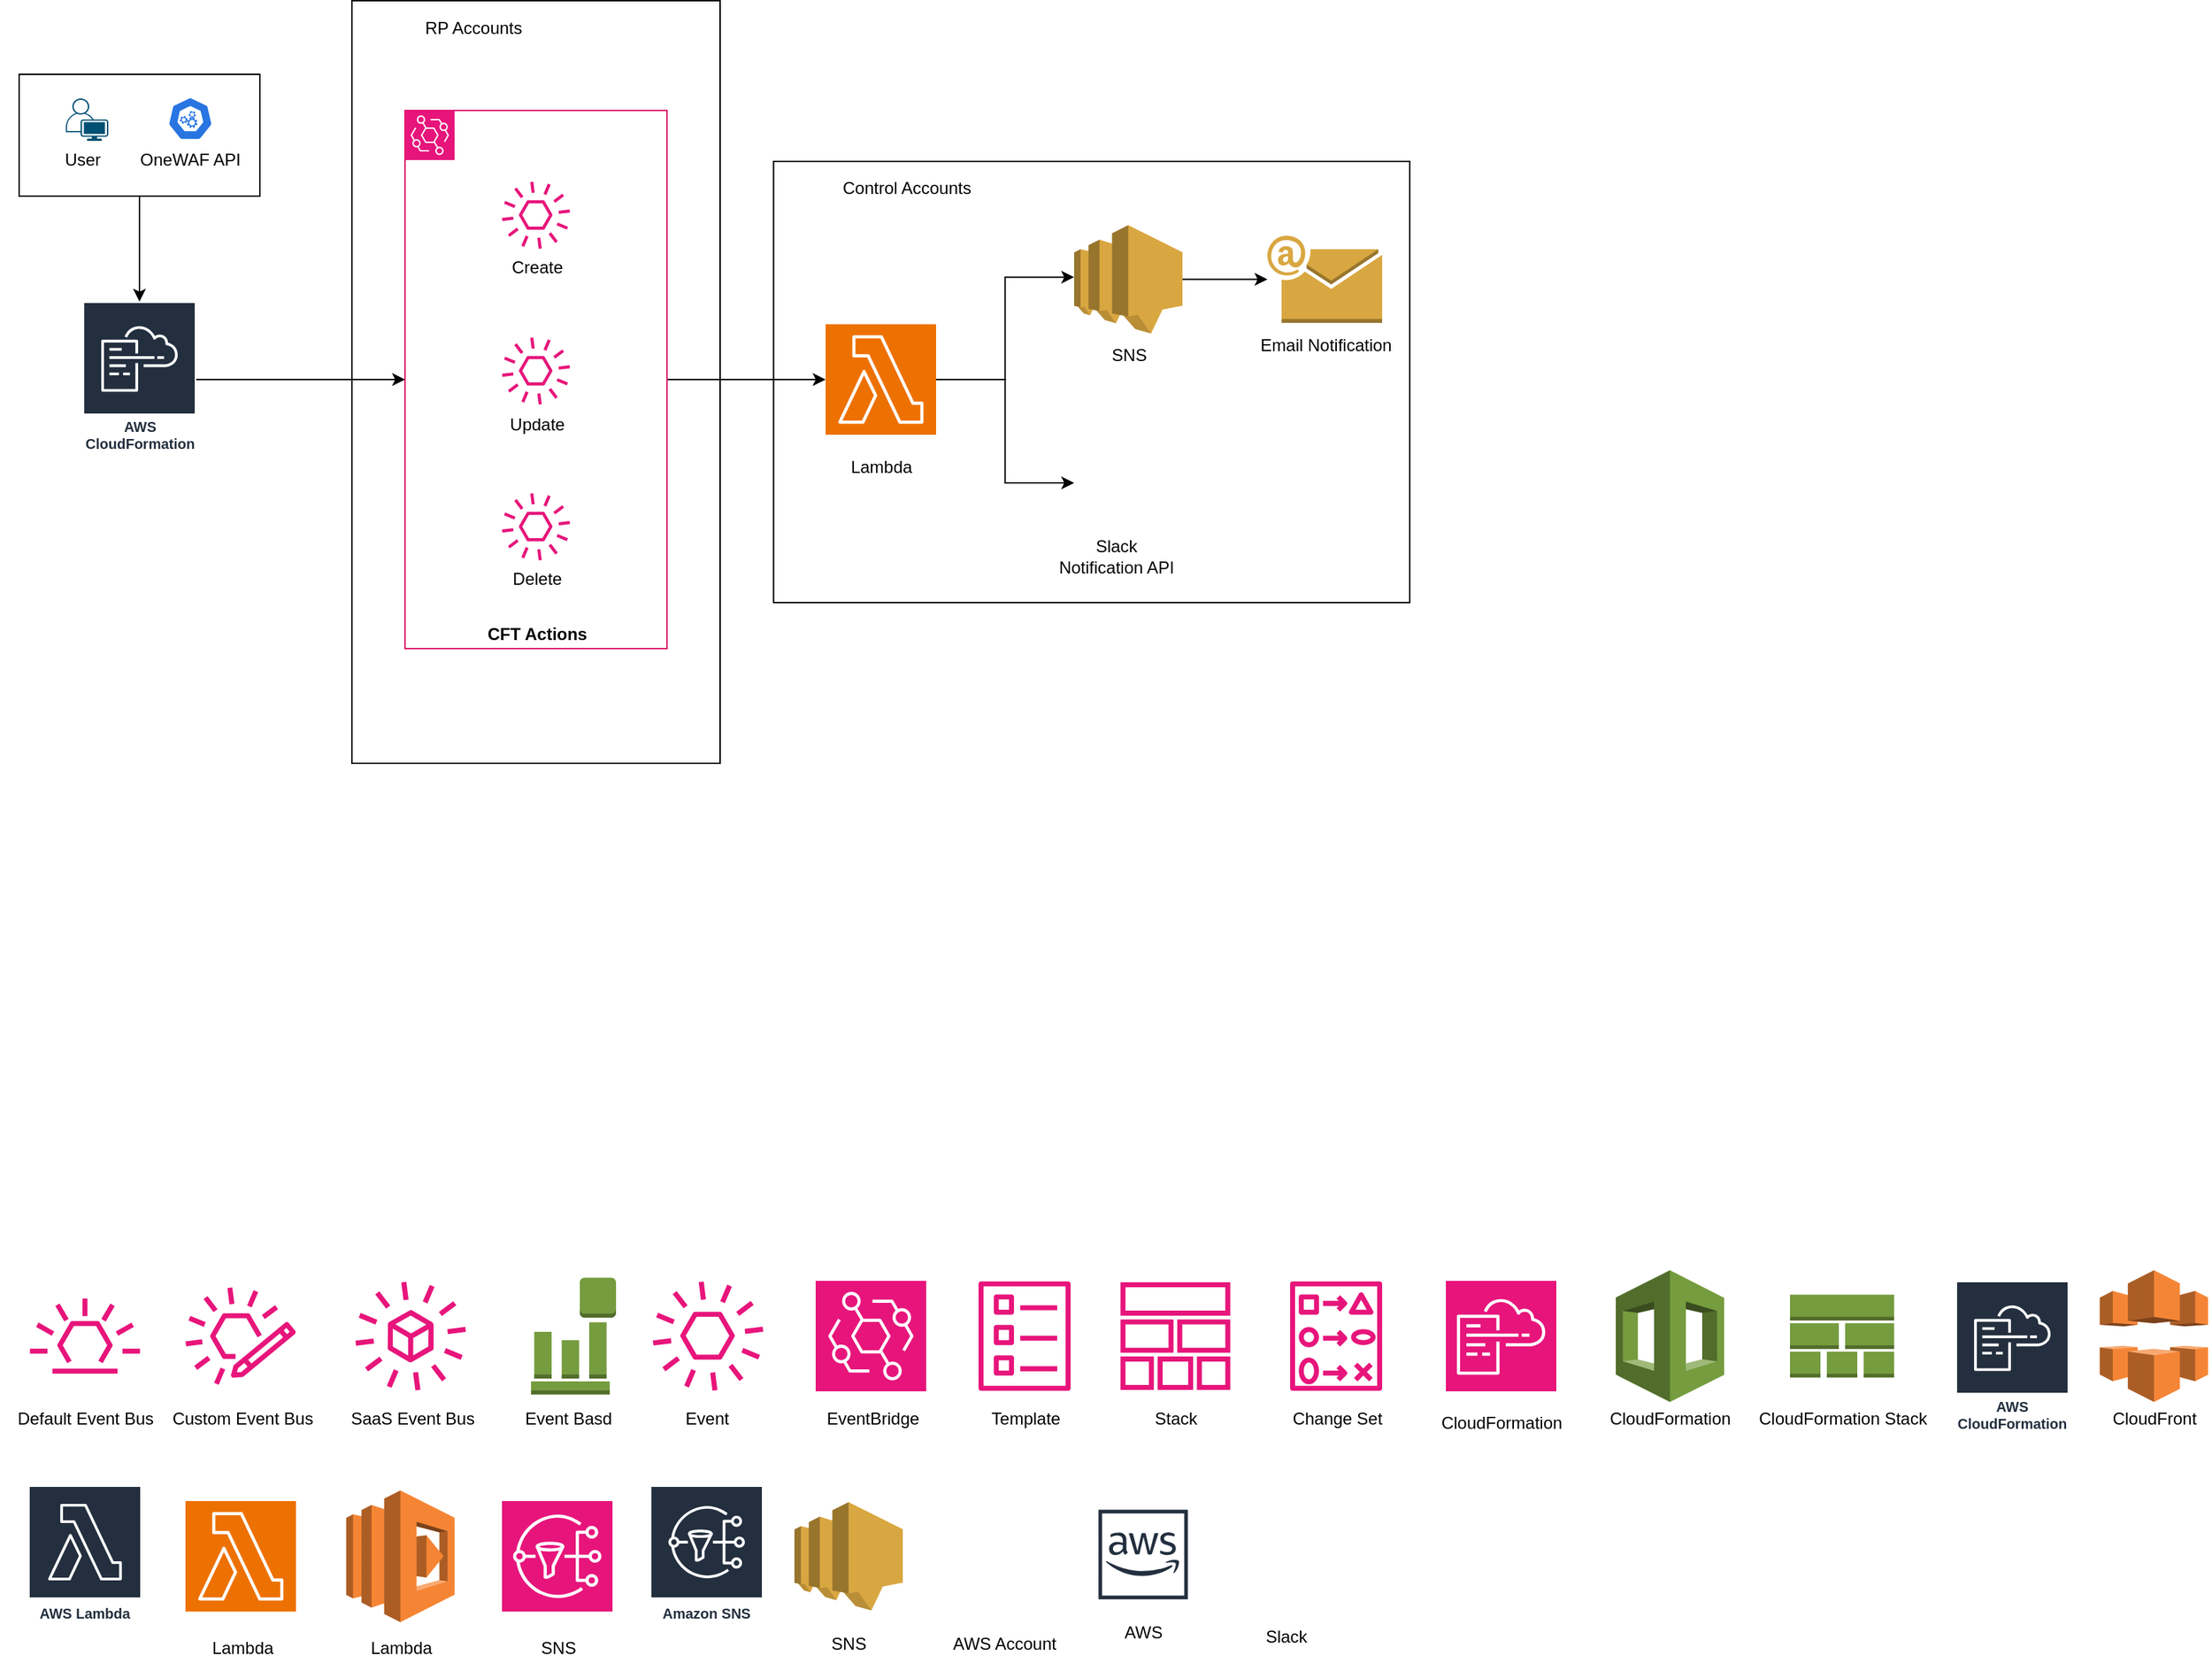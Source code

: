 <mxfile version="24.7.17">
  <diagram name="Page-1" id="pODtzUWD9CLKSf4hPoLl">
    <mxGraphModel dx="1290" dy="669" grid="0" gridSize="10" guides="1" tooltips="1" connect="1" arrows="1" fold="1" page="0" pageScale="1" pageWidth="827" pageHeight="1169" math="0" shadow="0">
      <root>
        <mxCell id="0" />
        <mxCell id="1" parent="0" />
        <mxCell id="toC7UqOdxZhEhmuAqW2X-10" value="" style="rounded=0;whiteSpace=wrap;html=1;fillColor=none;" vertex="1" parent="1">
          <mxGeometry x="555.25" y="255" width="449.25" height="311.5" as="geometry" />
        </mxCell>
        <mxCell id="TB_07p6LVVapa8v_k8lO-84" value="" style="edgeStyle=orthogonalEdgeStyle;rounded=0;orthogonalLoop=1;jettySize=auto;html=1;" parent="1" source="TB_07p6LVVapa8v_k8lO-83" target="TB_07p6LVVapa8v_k8lO-34" edge="1">
          <mxGeometry relative="1" as="geometry">
            <mxPoint x="62.5" y="370.351" as="targetPoint" />
          </mxGeometry>
        </mxCell>
        <mxCell id="TB_07p6LVVapa8v_k8lO-83" value="" style="rounded=0;whiteSpace=wrap;html=1;fillColor=none;" parent="1" vertex="1">
          <mxGeometry x="22.5" y="193.5" width="170" height="86" as="geometry" />
        </mxCell>
        <mxCell id="TB_07p6LVVapa8v_k8lO-71" value="" style="rounded=0;whiteSpace=wrap;html=1;fillColor=none;" parent="1" vertex="1">
          <mxGeometry x="257.5" y="141.5" width="260" height="538.5" as="geometry" />
        </mxCell>
        <mxCell id="TB_07p6LVVapa8v_k8lO-68" value="" style="edgeStyle=orthogonalEdgeStyle;rounded=0;orthogonalLoop=1;jettySize=auto;html=1;" parent="1" source="TB_07p6LVVapa8v_k8lO-5" target="TB_07p6LVVapa8v_k8lO-60" edge="1">
          <mxGeometry relative="1" as="geometry" />
        </mxCell>
        <mxCell id="TB_07p6LVVapa8v_k8lO-5" value="" style="rounded=0;whiteSpace=wrap;html=1;strokeColor=#E11969;" parent="1" vertex="1">
          <mxGeometry x="295" y="219" width="185" height="380" as="geometry" />
        </mxCell>
        <mxCell id="TB_07p6LVVapa8v_k8lO-6" value="" style="sketch=0;points=[[0,0,0],[0.25,0,0],[0.5,0,0],[0.75,0,0],[1,0,0],[0,1,0],[0.25,1,0],[0.5,1,0],[0.75,1,0],[1,1,0],[0,0.25,0],[0,0.5,0],[0,0.75,0],[1,0.25,0],[1,0.5,0],[1,0.75,0]];outlineConnect=0;fontColor=#232F3E;fillColor=#E7157B;strokeColor=#ffffff;dashed=0;verticalLabelPosition=bottom;verticalAlign=top;align=center;html=1;fontSize=12;fontStyle=0;aspect=fixed;shape=mxgraph.aws4.resourceIcon;resIcon=mxgraph.aws4.eventbridge;" parent="1" vertex="1">
          <mxGeometry x="295" y="219" width="35" height="35" as="geometry" />
        </mxCell>
        <mxCell id="TB_07p6LVVapa8v_k8lO-7" value="" style="sketch=0;outlineConnect=0;fontColor=#232F3E;gradientColor=none;fillColor=#E7157B;strokeColor=none;dashed=0;verticalLabelPosition=bottom;verticalAlign=top;align=center;html=1;fontSize=12;fontStyle=0;aspect=fixed;pointerEvents=1;shape=mxgraph.aws4.eventbridge_default_event_bus_resource;" parent="1" vertex="1">
          <mxGeometry x="30" y="1058" width="78" height="53" as="geometry" />
        </mxCell>
        <mxCell id="TB_07p6LVVapa8v_k8lO-8" value="" style="sketch=0;outlineConnect=0;fontColor=#232F3E;gradientColor=none;fillColor=#E7157B;strokeColor=none;dashed=0;verticalLabelPosition=bottom;verticalAlign=top;align=center;html=1;fontSize=12;fontStyle=0;aspect=fixed;pointerEvents=1;shape=mxgraph.aws4.eventbridge_saas_partner_event_bus_resource;" parent="1" vertex="1">
          <mxGeometry x="260" y="1045.5" width="78" height="78" as="geometry" />
        </mxCell>
        <mxCell id="TB_07p6LVVapa8v_k8lO-9" value="" style="sketch=0;outlineConnect=0;fontColor=#232F3E;gradientColor=none;fillColor=#E7157B;strokeColor=none;dashed=0;verticalLabelPosition=bottom;verticalAlign=top;align=center;html=1;fontSize=12;fontStyle=0;aspect=fixed;pointerEvents=1;shape=mxgraph.aws4.eventbridge_custom_event_bus_resource;" parent="1" vertex="1">
          <mxGeometry x="140" y="1050" width="78" height="69" as="geometry" />
        </mxCell>
        <mxCell id="TB_07p6LVVapa8v_k8lO-10" value="Custom Event Bus" style="text;html=1;align=center;verticalAlign=middle;resizable=0;points=[];autosize=1;strokeColor=none;fillColor=none;" parent="1" vertex="1">
          <mxGeometry x="120" y="1128" width="120" height="30" as="geometry" />
        </mxCell>
        <mxCell id="TB_07p6LVVapa8v_k8lO-11" value="Default Event Bus" style="text;html=1;align=center;verticalAlign=middle;resizable=0;points=[];autosize=1;strokeColor=none;fillColor=none;" parent="1" vertex="1">
          <mxGeometry x="9" y="1128" width="120" height="30" as="geometry" />
        </mxCell>
        <mxCell id="TB_07p6LVVapa8v_k8lO-12" value="SaaS Event Bus" style="text;html=1;align=center;verticalAlign=middle;resizable=0;points=[];autosize=1;strokeColor=none;fillColor=none;" parent="1" vertex="1">
          <mxGeometry x="245" y="1128" width="110" height="30" as="geometry" />
        </mxCell>
        <mxCell id="TB_07p6LVVapa8v_k8lO-13" value="" style="outlineConnect=0;dashed=0;verticalLabelPosition=bottom;verticalAlign=top;align=center;html=1;shape=mxgraph.aws3.event_event_based;fillColor=#759C3E;gradientColor=none;" parent="1" vertex="1">
          <mxGeometry x="384" y="1043.25" width="60" height="82.5" as="geometry" />
        </mxCell>
        <mxCell id="TB_07p6LVVapa8v_k8lO-14" value="Event Basd" style="text;html=1;align=center;verticalAlign=middle;resizable=0;points=[];autosize=1;strokeColor=none;fillColor=none;" parent="1" vertex="1">
          <mxGeometry x="370" y="1128" width="80" height="30" as="geometry" />
        </mxCell>
        <mxCell id="TB_07p6LVVapa8v_k8lO-15" value="" style="sketch=0;outlineConnect=0;fontColor=#232F3E;gradientColor=none;fillColor=#E7157B;strokeColor=none;dashed=0;verticalLabelPosition=bottom;verticalAlign=top;align=center;html=1;fontSize=12;fontStyle=0;aspect=fixed;pointerEvents=1;shape=mxgraph.aws4.event;" parent="1" vertex="1">
          <mxGeometry x="470" y="1045.5" width="78" height="78" as="geometry" />
        </mxCell>
        <mxCell id="TB_07p6LVVapa8v_k8lO-16" value="Event" style="text;html=1;align=center;verticalAlign=middle;resizable=0;points=[];autosize=1;strokeColor=none;fillColor=none;" parent="1" vertex="1">
          <mxGeometry x="483" y="1128" width="50" height="30" as="geometry" />
        </mxCell>
        <mxCell id="TB_07p6LVVapa8v_k8lO-17" value="" style="sketch=0;points=[[0,0,0],[0.25,0,0],[0.5,0,0],[0.75,0,0],[1,0,0],[0,1,0],[0.25,1,0],[0.5,1,0],[0.75,1,0],[1,1,0],[0,0.25,0],[0,0.5,0],[0,0.75,0],[1,0.25,0],[1,0.5,0],[1,0.75,0]];outlineConnect=0;fontColor=#232F3E;fillColor=#E7157B;strokeColor=#ffffff;dashed=0;verticalLabelPosition=bottom;verticalAlign=top;align=center;html=1;fontSize=12;fontStyle=0;aspect=fixed;shape=mxgraph.aws4.resourceIcon;resIcon=mxgraph.aws4.eventbridge;" parent="1" vertex="1">
          <mxGeometry x="585" y="1045.5" width="78" height="78" as="geometry" />
        </mxCell>
        <mxCell id="TB_07p6LVVapa8v_k8lO-18" value="EventBridge" style="text;html=1;align=center;verticalAlign=middle;resizable=0;points=[];autosize=1;strokeColor=none;fillColor=none;" parent="1" vertex="1">
          <mxGeometry x="580" y="1128" width="90" height="30" as="geometry" />
        </mxCell>
        <mxCell id="TB_07p6LVVapa8v_k8lO-19" value="" style="outlineConnect=0;dashed=0;verticalLabelPosition=bottom;verticalAlign=top;align=center;html=1;shape=mxgraph.aws3.cloudformation;fillColor=#759C3E;gradientColor=none;" parent="1" vertex="1">
          <mxGeometry x="1150" y="1038" width="76.5" height="93" as="geometry" />
        </mxCell>
        <mxCell id="TB_07p6LVVapa8v_k8lO-20" value="AWS CloudFormation" style="sketch=0;outlineConnect=0;fontColor=#232F3E;gradientColor=none;strokeColor=#ffffff;fillColor=#232F3E;dashed=0;verticalLabelPosition=middle;verticalAlign=bottom;align=center;html=1;whiteSpace=wrap;fontSize=10;fontStyle=1;spacing=3;shape=mxgraph.aws4.productIcon;prIcon=mxgraph.aws4.cloudformation;" parent="1" vertex="1">
          <mxGeometry x="1390" y="1045.5" width="80" height="110" as="geometry" />
        </mxCell>
        <mxCell id="TB_07p6LVVapa8v_k8lO-21" value="" style="outlineConnect=0;dashed=0;verticalLabelPosition=bottom;verticalAlign=top;align=center;html=1;shape=mxgraph.aws3.stack_aws_cloudformation;fillColor=#759C3E;gradientColor=none;" parent="1" vertex="1">
          <mxGeometry x="1273" y="1055.25" width="73.5" height="58.5" as="geometry" />
        </mxCell>
        <mxCell id="TB_07p6LVVapa8v_k8lO-22" value="" style="sketch=0;points=[[0,0,0],[0.25,0,0],[0.5,0,0],[0.75,0,0],[1,0,0],[0,1,0],[0.25,1,0],[0.5,1,0],[0.75,1,0],[1,1,0],[0,0.25,0],[0,0.5,0],[0,0.75,0],[1,0.25,0],[1,0.5,0],[1,0.75,0]];points=[[0,0,0],[0.25,0,0],[0.5,0,0],[0.75,0,0],[1,0,0],[0,1,0],[0.25,1,0],[0.5,1,0],[0.75,1,0],[1,1,0],[0,0.25,0],[0,0.5,0],[0,0.75,0],[1,0.25,0],[1,0.5,0],[1,0.75,0]];outlineConnect=0;fontColor=#232F3E;fillColor=#E7157B;strokeColor=#ffffff;dashed=0;verticalLabelPosition=bottom;verticalAlign=top;align=center;html=1;fontSize=12;fontStyle=0;aspect=fixed;shape=mxgraph.aws4.resourceIcon;resIcon=mxgraph.aws4.cloudformation;" parent="1" vertex="1">
          <mxGeometry x="1030" y="1045.5" width="78" height="78" as="geometry" />
        </mxCell>
        <mxCell id="TB_07p6LVVapa8v_k8lO-23" value="" style="sketch=0;outlineConnect=0;fontColor=#232F3E;gradientColor=none;fillColor=#E7157B;strokeColor=none;dashed=0;verticalLabelPosition=bottom;verticalAlign=top;align=center;html=1;fontSize=12;fontStyle=0;aspect=fixed;pointerEvents=1;shape=mxgraph.aws4.change_set;" parent="1" vertex="1">
          <mxGeometry x="920" y="1045.5" width="65" height="78" as="geometry" />
        </mxCell>
        <mxCell id="TB_07p6LVVapa8v_k8lO-24" value="" style="sketch=0;outlineConnect=0;fontColor=#232F3E;gradientColor=none;fillColor=#E7157B;strokeColor=none;dashed=0;verticalLabelPosition=bottom;verticalAlign=top;align=center;html=1;fontSize=12;fontStyle=0;aspect=fixed;pointerEvents=1;shape=mxgraph.aws4.stack;" parent="1" vertex="1">
          <mxGeometry x="800" y="1046.5" width="78" height="76" as="geometry" />
        </mxCell>
        <mxCell id="TB_07p6LVVapa8v_k8lO-25" value="" style="sketch=0;outlineConnect=0;fontColor=#232F3E;gradientColor=none;fillColor=#E7157B;strokeColor=none;dashed=0;verticalLabelPosition=bottom;verticalAlign=top;align=center;html=1;fontSize=12;fontStyle=0;aspect=fixed;pointerEvents=1;shape=mxgraph.aws4.template;" parent="1" vertex="1">
          <mxGeometry x="700" y="1045.5" width="65" height="78" as="geometry" />
        </mxCell>
        <mxCell id="TB_07p6LVVapa8v_k8lO-26" value="Template" style="text;html=1;align=center;verticalAlign=middle;resizable=0;points=[];autosize=1;strokeColor=none;fillColor=none;" parent="1" vertex="1">
          <mxGeometry x="697.5" y="1128" width="70" height="30" as="geometry" />
        </mxCell>
        <mxCell id="TB_07p6LVVapa8v_k8lO-27" value="Stack" style="text;html=1;align=center;verticalAlign=middle;resizable=0;points=[];autosize=1;strokeColor=none;fillColor=none;" parent="1" vertex="1">
          <mxGeometry x="814" y="1128" width="50" height="30" as="geometry" />
        </mxCell>
        <mxCell id="TB_07p6LVVapa8v_k8lO-28" value="" style="outlineConnect=0;dashed=0;verticalLabelPosition=bottom;verticalAlign=top;align=center;html=1;shape=mxgraph.aws3.cloudfront;fillColor=#F58536;gradientColor=none;" parent="1" vertex="1">
          <mxGeometry x="1491.75" y="1038" width="76.5" height="93" as="geometry" />
        </mxCell>
        <mxCell id="TB_07p6LVVapa8v_k8lO-29" value="CloudFront" style="text;html=1;align=center;verticalAlign=middle;resizable=0;points=[];autosize=1;strokeColor=none;fillColor=none;" parent="1" vertex="1">
          <mxGeometry x="1490" y="1128" width="80" height="30" as="geometry" />
        </mxCell>
        <mxCell id="TB_07p6LVVapa8v_k8lO-30" value="Change Set" style="text;html=1;align=center;verticalAlign=middle;resizable=0;points=[];autosize=1;strokeColor=none;fillColor=none;" parent="1" vertex="1">
          <mxGeometry x="907.5" y="1128" width="90" height="30" as="geometry" />
        </mxCell>
        <mxCell id="TB_07p6LVVapa8v_k8lO-31" value="CloudFormation" style="text;html=1;align=center;verticalAlign=middle;resizable=0;points=[];autosize=1;strokeColor=none;fillColor=none;" parent="1" vertex="1">
          <mxGeometry x="1014" y="1131" width="110" height="30" as="geometry" />
        </mxCell>
        <mxCell id="TB_07p6LVVapa8v_k8lO-32" value="CloudFormation" style="text;html=1;align=center;verticalAlign=middle;resizable=0;points=[];autosize=1;strokeColor=none;fillColor=none;" parent="1" vertex="1">
          <mxGeometry x="1133.25" y="1128" width="110" height="30" as="geometry" />
        </mxCell>
        <mxCell id="TB_07p6LVVapa8v_k8lO-33" value="CloudFormation Stack" style="text;html=1;align=center;verticalAlign=middle;resizable=0;points=[];autosize=1;strokeColor=none;fillColor=none;" parent="1" vertex="1">
          <mxGeometry x="1239.75" y="1128" width="140" height="30" as="geometry" />
        </mxCell>
        <mxCell id="TB_07p6LVVapa8v_k8lO-36" value="" style="edgeStyle=orthogonalEdgeStyle;rounded=0;orthogonalLoop=1;jettySize=auto;html=1;" parent="1" source="TB_07p6LVVapa8v_k8lO-34" target="TB_07p6LVVapa8v_k8lO-5" edge="1">
          <mxGeometry relative="1" as="geometry">
            <mxPoint x="295" y="410.85" as="targetPoint" />
          </mxGeometry>
        </mxCell>
        <mxCell id="TB_07p6LVVapa8v_k8lO-34" value="AWS CloudFormation" style="sketch=0;outlineConnect=0;fontColor=#232F3E;gradientColor=none;strokeColor=#ffffff;fillColor=#232F3E;dashed=0;verticalLabelPosition=middle;verticalAlign=bottom;align=center;html=1;whiteSpace=wrap;fontSize=10;fontStyle=1;spacing=3;shape=mxgraph.aws4.productIcon;prIcon=mxgraph.aws4.cloudformation;" parent="1" vertex="1">
          <mxGeometry x="67.5" y="354" width="80" height="110" as="geometry" />
        </mxCell>
        <mxCell id="TB_07p6LVVapa8v_k8lO-44" value="" style="sketch=0;outlineConnect=0;fontColor=#232F3E;gradientColor=none;fillColor=#E7157B;strokeColor=none;dashed=0;verticalLabelPosition=bottom;verticalAlign=top;align=center;html=1;fontSize=12;fontStyle=0;aspect=fixed;pointerEvents=1;shape=mxgraph.aws4.event;" parent="1" vertex="1">
          <mxGeometry x="363.5" y="269" width="48" height="48" as="geometry" />
        </mxCell>
        <mxCell id="TB_07p6LVVapa8v_k8lO-45" value="" style="sketch=0;outlineConnect=0;fontColor=#232F3E;gradientColor=none;fillColor=#E7157B;strokeColor=none;dashed=0;verticalLabelPosition=bottom;verticalAlign=top;align=center;html=1;fontSize=12;fontStyle=0;aspect=fixed;pointerEvents=1;shape=mxgraph.aws4.event;" parent="1" vertex="1">
          <mxGeometry x="363.5" y="379" width="48" height="48" as="geometry" />
        </mxCell>
        <mxCell id="TB_07p6LVVapa8v_k8lO-46" value="" style="sketch=0;outlineConnect=0;fontColor=#232F3E;gradientColor=none;fillColor=#E7157B;strokeColor=none;dashed=0;verticalLabelPosition=bottom;verticalAlign=top;align=center;html=1;fontSize=12;fontStyle=0;aspect=fixed;pointerEvents=1;shape=mxgraph.aws4.event;" parent="1" vertex="1">
          <mxGeometry x="363.5" y="489" width="48" height="48" as="geometry" />
        </mxCell>
        <mxCell id="TB_07p6LVVapa8v_k8lO-47" value="Create" style="text;html=1;align=center;verticalAlign=middle;resizable=0;points=[];autosize=1;strokeColor=none;fillColor=none;" parent="1" vertex="1">
          <mxGeometry x="357.5" y="315" width="60" height="30" as="geometry" />
        </mxCell>
        <mxCell id="TB_07p6LVVapa8v_k8lO-48" value="Update&lt;span style=&quot;color: rgba(0, 0, 0, 0); font-family: monospace; font-size: 0px; text-align: start;&quot;&gt;%3CmxGraphModel%3E%3Croot%3E%3CmxCell%20id%3D%220%22%2F%3E%3CmxCell%20id%3D%221%22%20parent%3D%220%22%2F%3E%3CmxCell%20id%3D%222%22%20value%3D%22Create%22%20style%3D%22text%3Bhtml%3D1%3Balign%3Dcenter%3BverticalAlign%3Dmiddle%3Bresizable%3D0%3Bpoints%3D%5B%5D%3Bautosize%3D1%3BstrokeColor%3Dnone%3BfillColor%3Dnone%3B%22%20vertex%3D%221%22%20parent%3D%221%22%3E%3CmxGeometry%20x%3D%22384%22%20y%3D%22330%22%20width%3D%2260%22%20height%3D%2230%22%20as%3D%22geometry%22%2F%3E%3C%2FmxCell%3E%3C%2Froot%3E%3C%2FmxGraphModel%3E&lt;/span&gt;" style="text;html=1;align=center;verticalAlign=middle;resizable=0;points=[];autosize=1;strokeColor=none;fillColor=none;" parent="1" vertex="1">
          <mxGeometry x="357.5" y="426" width="60" height="30" as="geometry" />
        </mxCell>
        <mxCell id="TB_07p6LVVapa8v_k8lO-49" value="Delete" style="text;html=1;align=center;verticalAlign=middle;resizable=0;points=[];autosize=1;strokeColor=none;fillColor=none;" parent="1" vertex="1">
          <mxGeometry x="357.5" y="535" width="60" height="30" as="geometry" />
        </mxCell>
        <mxCell id="TB_07p6LVVapa8v_k8lO-50" value="" style="sketch=0;points=[[0,0,0],[0.25,0,0],[0.5,0,0],[0.75,0,0],[1,0,0],[0,1,0],[0.25,1,0],[0.5,1,0],[0.75,1,0],[1,1,0],[0,0.25,0],[0,0.5,0],[0,0.75,0],[1,0.25,0],[1,0.5,0],[1,0.75,0]];outlineConnect=0;fontColor=#232F3E;fillColor=#ED7100;strokeColor=#ffffff;dashed=0;verticalLabelPosition=bottom;verticalAlign=top;align=center;html=1;fontSize=12;fontStyle=0;aspect=fixed;shape=mxgraph.aws4.resourceIcon;resIcon=mxgraph.aws4.lambda;" parent="1" vertex="1">
          <mxGeometry x="140" y="1201" width="78" height="78" as="geometry" />
        </mxCell>
        <mxCell id="TB_07p6LVVapa8v_k8lO-51" value="AWS Lambda" style="sketch=0;outlineConnect=0;fontColor=#232F3E;gradientColor=none;strokeColor=#ffffff;fillColor=#232F3E;dashed=0;verticalLabelPosition=middle;verticalAlign=bottom;align=center;html=1;whiteSpace=wrap;fontSize=10;fontStyle=1;spacing=3;shape=mxgraph.aws4.productIcon;prIcon=mxgraph.aws4.lambda;" parent="1" vertex="1">
          <mxGeometry x="29" y="1190" width="80" height="100" as="geometry" />
        </mxCell>
        <mxCell id="TB_07p6LVVapa8v_k8lO-52" value="Lambda" style="text;html=1;align=center;verticalAlign=middle;resizable=0;points=[];autosize=1;strokeColor=none;fillColor=none;" parent="1" vertex="1">
          <mxGeometry x="145" y="1290" width="70" height="30" as="geometry" />
        </mxCell>
        <mxCell id="TB_07p6LVVapa8v_k8lO-53" value="" style="outlineConnect=0;dashed=0;verticalLabelPosition=bottom;verticalAlign=top;align=center;html=1;shape=mxgraph.aws3.lambda;fillColor=#F58534;gradientColor=none;" parent="1" vertex="1">
          <mxGeometry x="253.5" y="1193.5" width="76.5" height="93" as="geometry" />
        </mxCell>
        <mxCell id="TB_07p6LVVapa8v_k8lO-54" value="Lambda" style="text;html=1;align=center;verticalAlign=middle;resizable=0;points=[];autosize=1;strokeColor=none;fillColor=none;" parent="1" vertex="1">
          <mxGeometry x="256.75" y="1290" width="70" height="30" as="geometry" />
        </mxCell>
        <mxCell id="TB_07p6LVVapa8v_k8lO-55" value="" style="outlineConnect=0;dashed=0;verticalLabelPosition=bottom;verticalAlign=top;align=center;html=1;shape=mxgraph.aws3.sns;fillColor=#D9A741;gradientColor=none;" parent="1" vertex="1">
          <mxGeometry x="570" y="1201.75" width="76.5" height="76.5" as="geometry" />
        </mxCell>
        <mxCell id="TB_07p6LVVapa8v_k8lO-56" value="Amazon SNS" style="sketch=0;outlineConnect=0;fontColor=#232F3E;gradientColor=none;strokeColor=#ffffff;fillColor=#232F3E;dashed=0;verticalLabelPosition=middle;verticalAlign=bottom;align=center;html=1;whiteSpace=wrap;fontSize=10;fontStyle=1;spacing=3;shape=mxgraph.aws4.productIcon;prIcon=mxgraph.aws4.sns;" parent="1" vertex="1">
          <mxGeometry x="468" y="1190" width="80" height="100" as="geometry" />
        </mxCell>
        <mxCell id="TB_07p6LVVapa8v_k8lO-57" value="" style="sketch=0;points=[[0,0,0],[0.25,0,0],[0.5,0,0],[0.75,0,0],[1,0,0],[0,1,0],[0.25,1,0],[0.5,1,0],[0.75,1,0],[1,1,0],[0,0.25,0],[0,0.5,0],[0,0.75,0],[1,0.25,0],[1,0.5,0],[1,0.75,0]];outlineConnect=0;fontColor=#232F3E;fillColor=#E7157B;strokeColor=#ffffff;dashed=0;verticalLabelPosition=bottom;verticalAlign=top;align=center;html=1;fontSize=12;fontStyle=0;aspect=fixed;shape=mxgraph.aws4.resourceIcon;resIcon=mxgraph.aws4.sns;" parent="1" vertex="1">
          <mxGeometry x="363.5" y="1201" width="78" height="78" as="geometry" />
        </mxCell>
        <mxCell id="TB_07p6LVVapa8v_k8lO-58" value="SNS" style="text;html=1;align=center;verticalAlign=middle;resizable=0;points=[];autosize=1;strokeColor=none;fillColor=none;" parent="1" vertex="1">
          <mxGeometry x="377.5" y="1290" width="50" height="30" as="geometry" />
        </mxCell>
        <mxCell id="TB_07p6LVVapa8v_k8lO-59" value="SNS" style="text;html=1;align=center;verticalAlign=middle;resizable=0;points=[];autosize=1;strokeColor=none;fillColor=none;" parent="1" vertex="1">
          <mxGeometry x="583.25" y="1286.5" width="50" height="30" as="geometry" />
        </mxCell>
        <mxCell id="TB_07p6LVVapa8v_k8lO-60" value="" style="sketch=0;points=[[0,0,0],[0.25,0,0],[0.5,0,0],[0.75,0,0],[1,0,0],[0,1,0],[0.25,1,0],[0.5,1,0],[0.75,1,0],[1,1,0],[0,0.25,0],[0,0.5,0],[0,0.75,0],[1,0.25,0],[1,0.5,0],[1,0.75,0]];outlineConnect=0;fontColor=#232F3E;fillColor=#ED7100;strokeColor=#ffffff;dashed=0;verticalLabelPosition=bottom;verticalAlign=top;align=center;html=1;fontSize=12;fontStyle=0;aspect=fixed;shape=mxgraph.aws4.resourceIcon;resIcon=mxgraph.aws4.lambda;" parent="1" vertex="1">
          <mxGeometry x="592" y="370" width="78" height="78" as="geometry" />
        </mxCell>
        <mxCell id="TB_07p6LVVapa8v_k8lO-89" value="" style="edgeStyle=orthogonalEdgeStyle;rounded=0;orthogonalLoop=1;jettySize=auto;html=1;" parent="1" source="TB_07p6LVVapa8v_k8lO-61" target="TB_07p6LVVapa8v_k8lO-88" edge="1">
          <mxGeometry relative="1" as="geometry" />
        </mxCell>
        <mxCell id="TB_07p6LVVapa8v_k8lO-61" value="" style="outlineConnect=0;dashed=0;verticalLabelPosition=bottom;verticalAlign=top;align=center;html=1;shape=mxgraph.aws3.sns;fillColor=#D9A741;gradientColor=none;" parent="1" vertex="1">
          <mxGeometry x="767.5" y="300" width="76.5" height="76.5" as="geometry" />
        </mxCell>
        <mxCell id="TB_07p6LVVapa8v_k8lO-62" value="SNS" style="text;html=1;align=center;verticalAlign=middle;resizable=0;points=[];autosize=1;strokeColor=none;fillColor=none;" parent="1" vertex="1">
          <mxGeometry x="780.75" y="376.5" width="50" height="30" as="geometry" />
        </mxCell>
        <mxCell id="TB_07p6LVVapa8v_k8lO-64" value="Slack&lt;div&gt;Notification API&lt;/div&gt;" style="text;html=1;align=center;verticalAlign=middle;resizable=0;points=[];autosize=1;strokeColor=none;fillColor=none;" parent="1" vertex="1">
          <mxGeometry x="746.5" y="514" width="100" height="40" as="geometry" />
        </mxCell>
        <mxCell id="TB_07p6LVVapa8v_k8lO-67" value="" style="edgeStyle=orthogonalEdgeStyle;rounded=0;orthogonalLoop=1;jettySize=auto;html=1;exitX=1;exitY=0.5;exitDx=0;exitDy=0;exitPerimeter=0;entryX=0;entryY=0.5;entryDx=0;entryDy=0;" parent="1" source="TB_07p6LVVapa8v_k8lO-60" target="toC7UqOdxZhEhmuAqW2X-17" edge="1">
          <mxGeometry relative="1" as="geometry">
            <mxPoint x="676.75" y="411" as="sourcePoint" />
            <mxPoint x="787.75" y="462" as="targetPoint" />
          </mxGeometry>
        </mxCell>
        <mxCell id="TB_07p6LVVapa8v_k8lO-69" value="Lambda" style="text;html=1;align=center;verticalAlign=middle;resizable=0;points=[];autosize=1;strokeColor=none;fillColor=none;" parent="1" vertex="1">
          <mxGeometry x="596" y="456" width="70" height="30" as="geometry" />
        </mxCell>
        <mxCell id="TB_07p6LVVapa8v_k8lO-76" value="CFT Actions" style="text;html=1;align=center;verticalAlign=middle;resizable=0;points=[];autosize=1;strokeColor=none;fillColor=none;fontStyle=1" parent="1" vertex="1">
          <mxGeometry x="342.5" y="574" width="90" height="30" as="geometry" />
        </mxCell>
        <mxCell id="TB_07p6LVVapa8v_k8lO-77" value="" style="points=[[0.35,0,0],[0.98,0.51,0],[1,0.71,0],[0.67,1,0],[0,0.795,0],[0,0.65,0]];verticalLabelPosition=bottom;sketch=0;html=1;verticalAlign=top;aspect=fixed;align=center;pointerEvents=1;shape=mxgraph.cisco19.user;fillColor=#005073;strokeColor=none;" parent="1" vertex="1">
          <mxGeometry x="55.5" y="210.5" width="30" height="30" as="geometry" />
        </mxCell>
        <mxCell id="TB_07p6LVVapa8v_k8lO-78" value="User" style="text;html=1;align=center;verticalAlign=middle;resizable=0;points=[];autosize=1;strokeColor=none;fillColor=none;" parent="1" vertex="1">
          <mxGeometry x="41.5" y="238.5" width="50" height="30" as="geometry" />
        </mxCell>
        <mxCell id="TB_07p6LVVapa8v_k8lO-81" value="" style="aspect=fixed;sketch=0;html=1;dashed=0;whitespace=wrap;verticalLabelPosition=bottom;verticalAlign=top;fillColor=#2875E2;strokeColor=#ffffff;points=[[0.005,0.63,0],[0.1,0.2,0],[0.9,0.2,0],[0.5,0,0],[0.995,0.63,0],[0.72,0.99,0],[0.5,1,0],[0.28,0.99,0]];shape=mxgraph.kubernetes.icon2;prIcon=api" parent="1" vertex="1">
          <mxGeometry x="127.5" y="209.5" width="31.77" height="30.5" as="geometry" />
        </mxCell>
        <mxCell id="TB_07p6LVVapa8v_k8lO-82" value="OneWAF API" style="text;html=1;align=center;verticalAlign=middle;resizable=0;points=[];autosize=1;strokeColor=none;fillColor=none;" parent="1" vertex="1">
          <mxGeometry x="97.61" y="238.5" width="90" height="30" as="geometry" />
        </mxCell>
        <mxCell id="TB_07p6LVVapa8v_k8lO-88" value="" style="outlineConnect=0;dashed=0;verticalLabelPosition=bottom;verticalAlign=top;align=center;html=1;shape=mxgraph.aws3.email;fillColor=#D9A741;gradientColor=none;" parent="1" vertex="1">
          <mxGeometry x="904" y="307.5" width="81" height="61.5" as="geometry" />
        </mxCell>
        <mxCell id="TB_07p6LVVapa8v_k8lO-90" value="Email Notification" style="text;html=1;align=center;verticalAlign=middle;resizable=0;points=[];autosize=1;strokeColor=none;fillColor=none;" parent="1" vertex="1">
          <mxGeometry x="884.5" y="370" width="120" height="30" as="geometry" />
        </mxCell>
        <mxCell id="toC7UqOdxZhEhmuAqW2X-3" value="" style="sketch=0;outlineConnect=0;fontColor=#232F3E;gradientColor=none;strokeColor=#232F3E;fillColor=#ffffff;dashed=0;verticalLabelPosition=bottom;verticalAlign=top;align=center;html=1;fontSize=12;fontStyle=0;aspect=fixed;shape=mxgraph.aws4.resourceIcon;resIcon=mxgraph.aws4.aws_cloud;" vertex="1" parent="1">
          <mxGeometry x="776.75" y="1199.25" width="79" height="79" as="geometry" />
        </mxCell>
        <mxCell id="toC7UqOdxZhEhmuAqW2X-6" value="" style="shape=image;imageAspect=0;aspect=fixed;verticalLabelPosition=bottom;verticalAlign=top;image=https://encrypted-tbn0.gstatic.com/images?q=tbn:ANd9GcT2bUKVILWFMc1xbOiVLDC6Vwgd1UtuWuFXsA&amp;s;" vertex="1" parent="1">
          <mxGeometry x="679.25" y="1201.75" width="76.5" height="76.5" as="geometry" />
        </mxCell>
        <mxCell id="toC7UqOdxZhEhmuAqW2X-7" value="AWS Account" style="text;html=1;align=center;verticalAlign=middle;resizable=0;points=[];autosize=1;strokeColor=none;fillColor=none;" vertex="1" parent="1">
          <mxGeometry x="667.5" y="1286.5" width="100" height="30" as="geometry" />
        </mxCell>
        <mxCell id="toC7UqOdxZhEhmuAqW2X-8" value="" style="shape=image;imageAspect=0;aspect=fixed;verticalLabelPosition=bottom;verticalAlign=top;image=https://encrypted-tbn0.gstatic.com/images?q=tbn:ANd9GcT2bUKVILWFMc1xbOiVLDC6Vwgd1UtuWuFXsA&amp;s;" vertex="1" parent="1">
          <mxGeometry x="257.5" y="141.5" width="38.5" height="38.5" as="geometry" />
        </mxCell>
        <mxCell id="toC7UqOdxZhEhmuAqW2X-9" value="RP Accounts" style="text;html=1;align=center;verticalAlign=middle;resizable=0;points=[];autosize=1;strokeColor=none;fillColor=none;" vertex="1" parent="1">
          <mxGeometry x="297.5" y="145.75" width="90" height="30" as="geometry" />
        </mxCell>
        <mxCell id="toC7UqOdxZhEhmuAqW2X-11" value="" style="shape=image;imageAspect=0;aspect=fixed;verticalLabelPosition=bottom;verticalAlign=top;image=https://encrypted-tbn0.gstatic.com/images?q=tbn:ANd9GcT2bUKVILWFMc1xbOiVLDC6Vwgd1UtuWuFXsA&amp;s;" vertex="1" parent="1">
          <mxGeometry x="555.25" y="255" width="38.5" height="38.5" as="geometry" />
        </mxCell>
        <mxCell id="toC7UqOdxZhEhmuAqW2X-12" value="Control Accounts" style="text;html=1;align=center;verticalAlign=middle;resizable=0;points=[];autosize=1;strokeColor=none;fillColor=none;" vertex="1" parent="1">
          <mxGeometry x="593.75" y="259.25" width="110" height="30" as="geometry" />
        </mxCell>
        <mxCell id="toC7UqOdxZhEhmuAqW2X-14" value="AWS" style="text;html=1;align=center;verticalAlign=middle;resizable=0;points=[];autosize=1;strokeColor=none;fillColor=none;" vertex="1" parent="1">
          <mxGeometry x="791.25" y="1279" width="50" height="30" as="geometry" />
        </mxCell>
        <mxCell id="toC7UqOdxZhEhmuAqW2X-17" value="" style="shape=image;imageAspect=0;aspect=fixed;verticalLabelPosition=bottom;verticalAlign=top;image=https://upload.wikimedia.org/wikipedia/commons/thumb/d/d5/Slack_icon_2019.svg/2048px-Slack_icon_2019.svg.png;" vertex="1" parent="1">
          <mxGeometry x="767.5" y="453" width="58" height="58" as="geometry" />
        </mxCell>
        <mxCell id="toC7UqOdxZhEhmuAqW2X-18" value="" style="shape=image;imageAspect=0;aspect=fixed;verticalLabelPosition=bottom;verticalAlign=top;image=https://upload.wikimedia.org/wikipedia/commons/thumb/d/d5/Slack_icon_2019.svg/2048px-Slack_icon_2019.svg.png;" vertex="1" parent="1">
          <mxGeometry x="878" y="1201" width="77.25" height="77.25" as="geometry" />
        </mxCell>
        <mxCell id="toC7UqOdxZhEhmuAqW2X-19" value="Slack" style="text;html=1;align=center;verticalAlign=middle;resizable=0;points=[];autosize=1;strokeColor=none;fillColor=none;" vertex="1" parent="1">
          <mxGeometry x="893.63" y="1284" width="47" height="26" as="geometry" />
        </mxCell>
        <mxCell id="toC7UqOdxZhEhmuAqW2X-21" style="edgeStyle=orthogonalEdgeStyle;rounded=0;orthogonalLoop=1;jettySize=auto;html=1;entryX=0;entryY=0.48;entryDx=0;entryDy=0;entryPerimeter=0;" edge="1" parent="1" source="TB_07p6LVVapa8v_k8lO-60" target="TB_07p6LVVapa8v_k8lO-61">
          <mxGeometry relative="1" as="geometry" />
        </mxCell>
      </root>
    </mxGraphModel>
  </diagram>
</mxfile>
